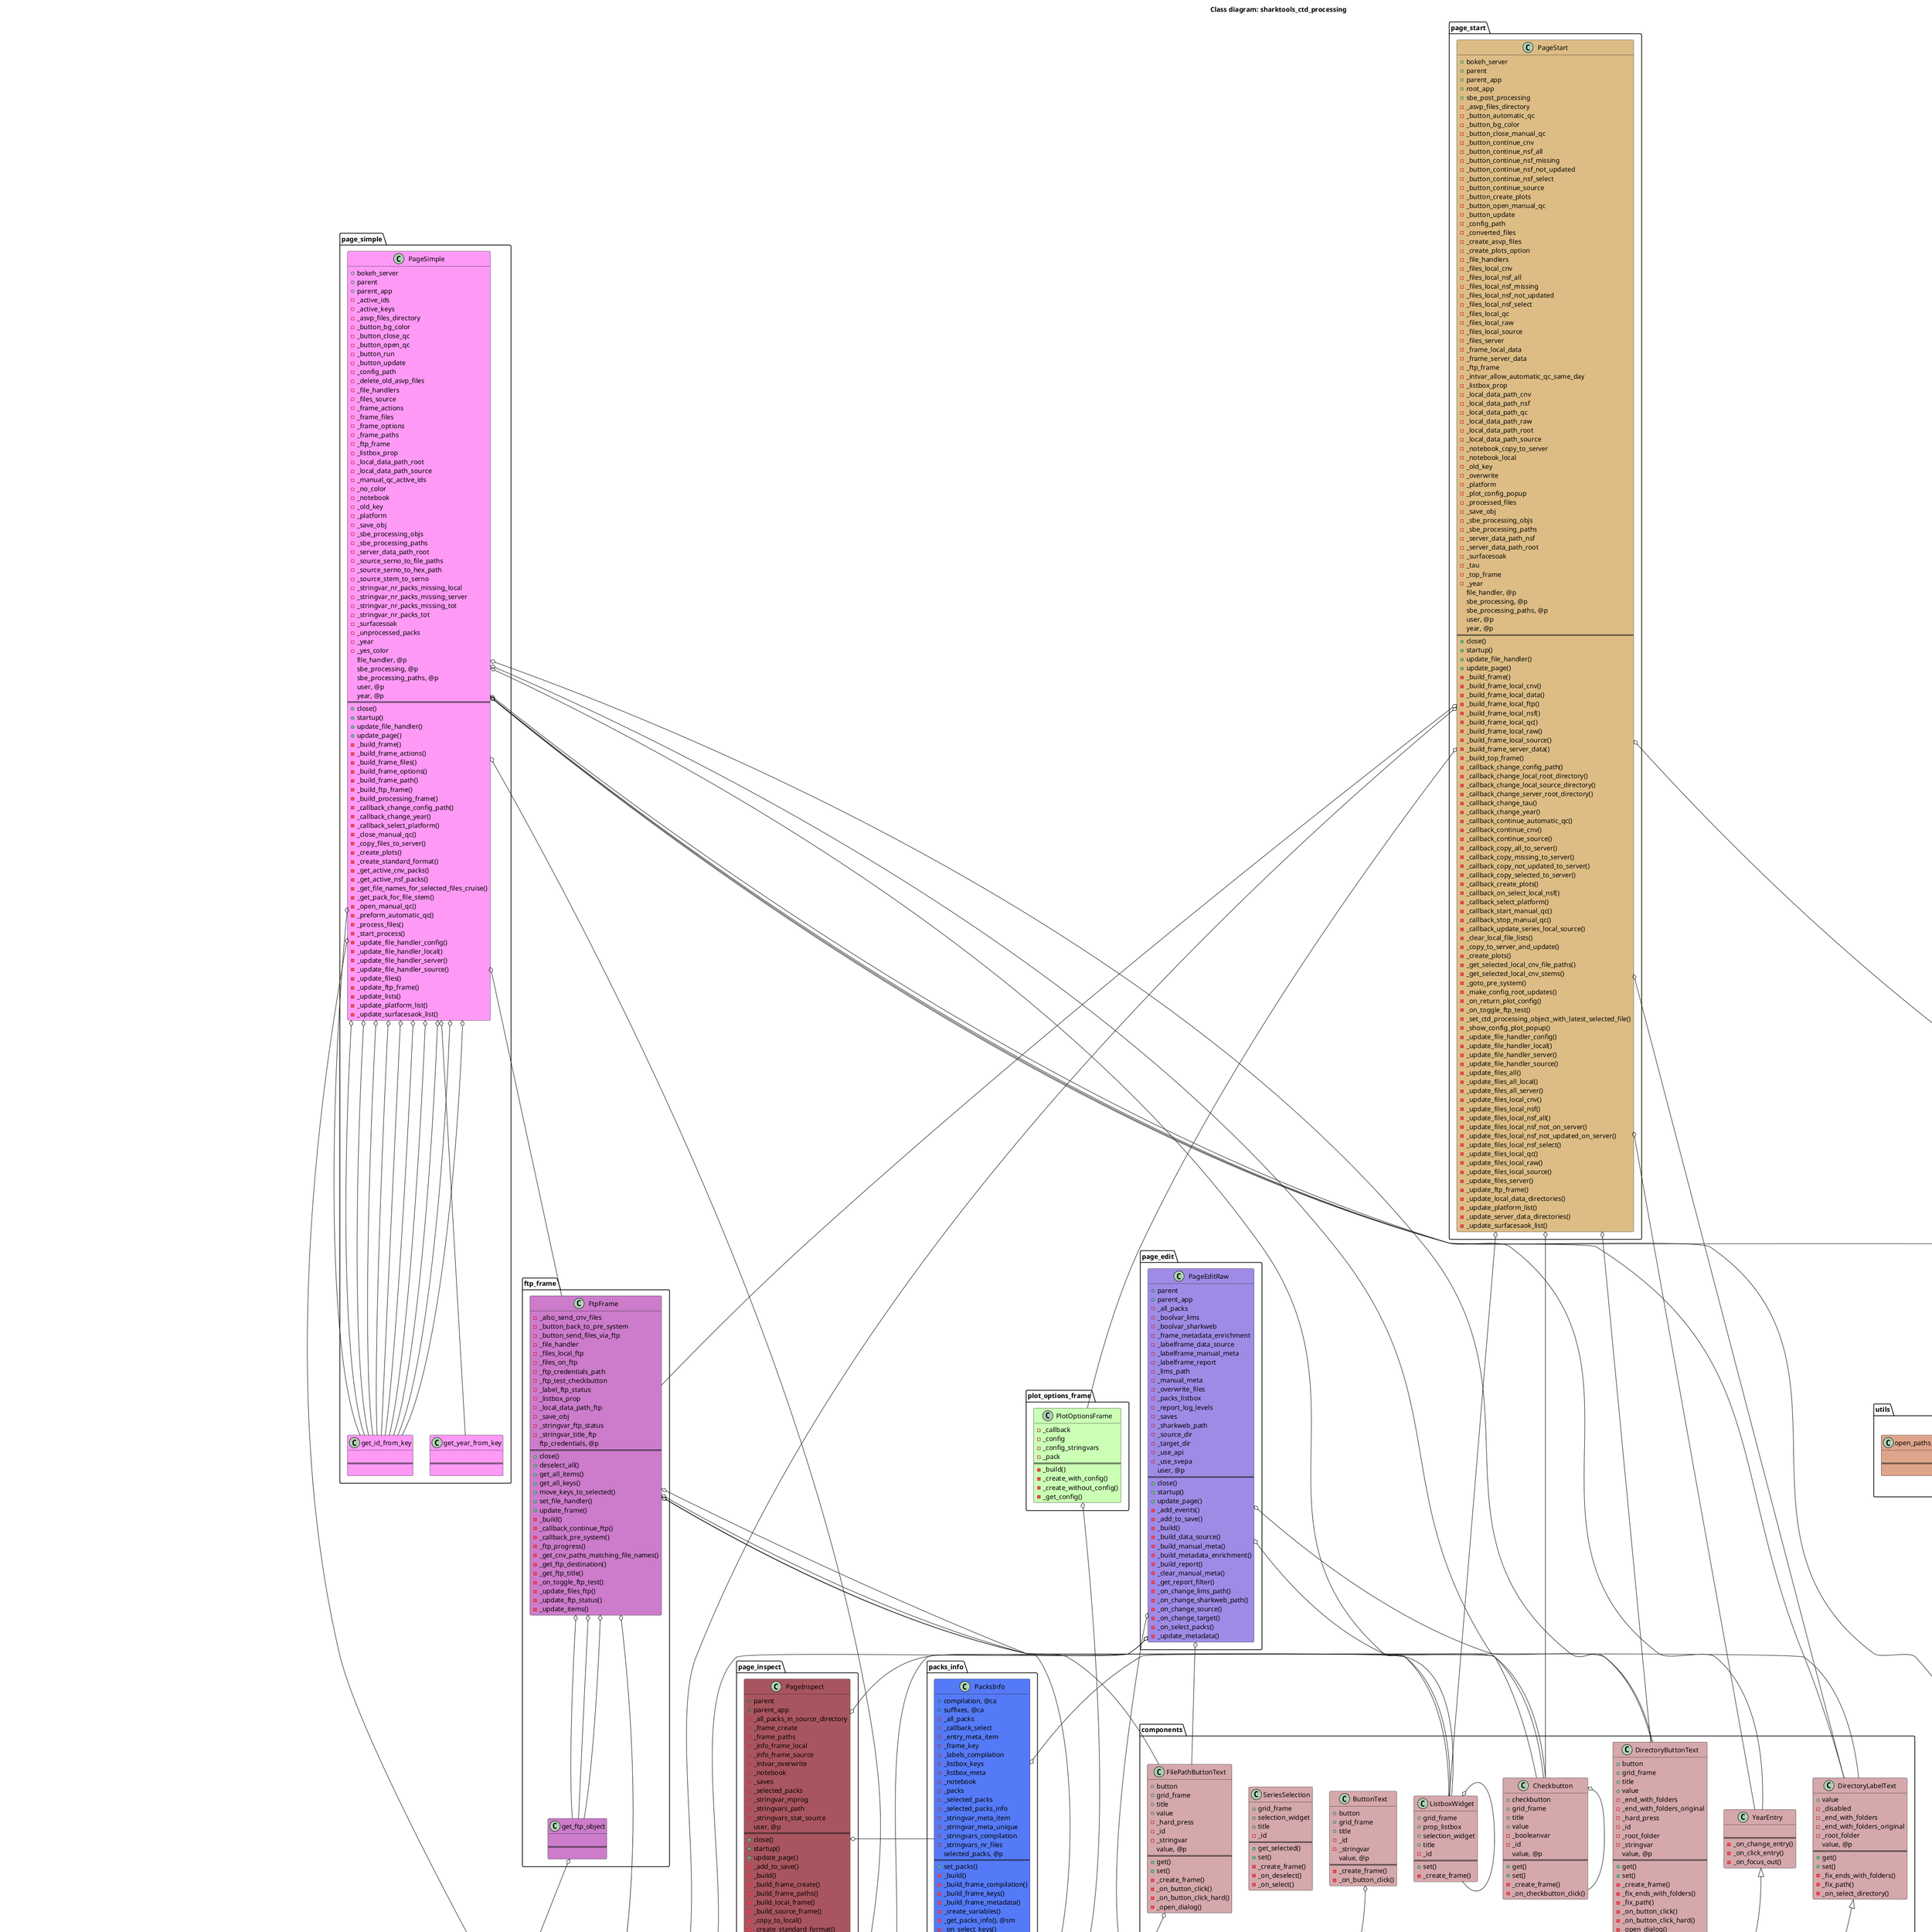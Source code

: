 @startuml

title Class diagram: sharktools_ctd_processing

class app.App #D9B9B5 {
	+active_page
	+admin_mode
	+all_ok
	+container
	+frames
	+info_popup
	+latest_loaded_sampling_type
	+log_directory
	+logger
	+main_app
	+page_history
	+pages_started
	+parent
	+paths
	+plugin_directory
	+previous_page
	+progress_running
	+progress_running_toplevel
	+root_directory
	+titles
	+user_manager
	+version
	user, @p
==
	+close()
	+goto_previous_page()
	+previous_page()
	+show_frame()
	+startup()
	+startup_pages()
	+update_all()
	+update_app()
	+update_page()
	-_create_titles()
	-_get_title()
	-_goto_pre_system_svea()
	-_set_frame()
	-_set_load_frame()
}

class components.ButtonText #D5A8AB {
	+button
	+grid_frame
	+title
	-_id
	-_stringvar
	value, @p
==
	-_create_frame()
	-_on_button_click()
}

class components.Checkbutton #D5A8AB {
	+checkbutton
	+grid_frame
	+title
	+value
	-_booleanvar
	-_id
	value, @p
==
	+get()
	+set()
	-_create_frame()
	-_on_checkbutton_click()
}

class components.DirectoryButtonText #D5A8AB {
	+button
	+grid_frame
	+title
	+value
	-_end_with_folders
	-_end_with_folders_original
	-_hard_press
	-_id
	-_root_folder
	-_stringvar
	value, @p
==
	+get()
	+set()
	-_create_frame()
	-_fix_ends_with_folders()
	-_fix_path()
	-_on_button_click()
	-_on_button_click_hard()
	-_open_dialog()
}

class components.DirectoryLabelText #D5A8AB {
	+value
	-_disabled
	-_end_with_folders
	-_end_with_folders_original
	-_root_folder
	value, @p
==
	+get()
	+set()
	-_fix_ends_with_folders()
	-_fix_path()
	-_on_select_directory()
}

class components.FilePathButtonText #D5A8AB {
	+button
	+grid_frame
	+title
	+value
	-_hard_press
	-_id
	-_stringvar
	value, @p
==
	+get()
	+set()
	-_create_frame()
	-_on_button_click()
	-_on_button_click_hard()
	-_open_dialog()
}

class components.LabelDropdownList #D5A8AB {
	+combobox
	+grid_frame
	+state
	+title
	+value
	+width
	-_id
	-_old_value
	-_stringvar
	value, @p
	values, @p
==
	+get()
	+set()
	-_create_frame()
	-_has_new_value()
	-_on_focus_in()
	-_on_focus_out()
	-_on_select()
}

class components.LabelEntry #D5A8AB {
	+data_type
	+entry
	+grid_frame
	+state
	+title
	+value
	+width
	-_id
	-_stringvar
	value, @p
==
	+get()
	+set()
	-_create_frame()
	-_on_change_entry()
	-_on_focus_out()
}

class components.LabelText #D5A8AB {
	+grid_frame
	+label
	+title
	-_id
	-_stringvar
	value, @p
==
	-_create_frame()
}

class components.ListboxWidget #D5A8AB {
	+grid_frame
	+prop_listbox
	+selection_widget
	+title
	-_id
==
	+set()
	-_create_frame()
}

class components.MonospaceLabel #D5A8AB {
	
==
	
}

class components.SeriesSelection #D5A8AB {
	+grid_frame
	+selection_widget
	+title
	-_id
==
	+get_selected()
	+set()
	-_create_frame()
	-_on_deselect()
	-_on_select()
}

class components.YearEntry #D5A8AB {
	
==
	-_on_change_entry()
	-_on_click_entry()
	-_on_focus_out()
}

class events.EventTypes #FD75AB {
	+event_types
==
	-__contains__()
}

class events.InvalidEventType #FD75AB {
	
==
	
}

class events._remove_existing #FD75AB {
	
==
	
}

class events.nr_subscribers #FD75AB {
	
==
	
}

class events.post_event #FD75AB {
	
==
	
}

class events.print_even_types #FD75AB {
	
==
	
}

class events.print_subscribers #FD75AB {
	
==
	
}

class events.subscribe #FD75AB {
	
==
	
}

class events.test_subscriber #FD75AB {
	
==
	
}

class ftp.Ftp #7FEDBE {
	+cred
	+files_to_send
	+status_callback
	+subdirs
	destination, @p
	server_files, @p
==
	+add_files_to_send()
	+change_directory()
	+send_files()
	-_send_files()
}

class ftp.FtpConnectionError #7FEDBE {
	
==
	
}

class ftp_frame.FtpFrame #CC7CCB {
	-_also_send_cnv_files
	-_button_back_to_pre_system
	-_button_send_files_via_ftp
	-_file_handler
	-_files_local_ftp
	-_files_on_ftp
	-_ftp_credentials_path
	-_ftp_test_checkbutton
	-_label_ftp_status
	-_listbox_prop
	-_local_data_path_ftp
	-_save_obj
	-_stringvar_ftp_status
	-_stringvar_title_ftp
	ftp_credentials, @p
==
	+close()
	+deselect_all()
	+get_all_items()
	+get_all_keys()
	+move_keys_to_selected()
	+set_file_handler()
	+update_frame()
	-_build()
	-_callback_continue_ftp()
	-_callback_pre_system()
	-_ftp_progress()
	-_get_cnv_paths_matching_file_names()
	-_get_ftp_destination()
	-_get_ftp_title()
	-_on_toggle_ftp_test()
	-_update_files_ftp()
	-_update_ftp_status()
	-_update_items()
}

class ftp_frame.get_ftp_object #CC7CCB {
	
==
	
}

class packs_info.PacksInfo #557AF7 {
	+compilation, @ca
	+suffixes, @ca
	-_all_packs
	-_callback_select
	-_entry_meta_item
	-_frame_key
	-_labels_compilation
	-_listbox_keys
	-_listbox_meta
	-_notebook
	-_packs
	-_selected_packs
	-_selected_packs_info
	-_stringvar_meta_item
	-_stringvar_meta_unique
	-_stringvars_compilation
	-_stringvars_nr_files
	selected_packs, @p
==
	+set_packs()
	-_build()
	-_build_frame_compilation()
	-_build_frame_keys()
	-_build_frame_metadata()
	-_create_variables()
	-_get_packs_info(), @sm
	-_on_select_keys()
	-_reset()
	-_reset_compilation()
	-_reset_metadata()
	-_update_compilation()
	-_update_listbox_keys()
	-_update_metadata()
	-_update_on_selected()
}

class page_edit.PageEditRaw #9F8BE6 {
	+parent
	+parent_app
	-_all_packs
	-_boolvar_lims
	-_boolvar_sharkweb
	-_frame_metadata_enrichment
	-_labelframe_data_source
	-_labelframe_manual_meta
	-_labelframe_report
	-_lims_path
	-_manual_meta
	-_overwrite_files
	-_packs_listbox
	-_report_log_levels
	-_saves
	-_sharkweb_path
	-_source_dir
	-_target_dir
	-_use_api
	-_use_svepa
	user, @p
==
	+close()
	+startup()
	+update_page()
	-_add_events()
	-_add_to_save()
	-_build()
	-_build_data_source()
	-_build_manual_meta()
	-_build_metadata_enrichment()
	-_build_report()
	-_clear_manual_meta()
	-_get_report_filter()
	-_on_change_lims_path()
	-_on_change_sharkweb_path()
	-_on_change_source()
	-_on_change_target()
	-_on_select_packs()
	-_update_metadata()
}

class page_inspect.PageInspect #A9555F {
	+parent
	+parent_app
	-_all_packs_in_source_directory
	-_frame_create
	-_frame_paths
	-_info_frame_local
	-_info_frame_source
	-_intvar_overwrite
	-_notebook
	-_saves
	-_selected_packs
	-_stringvar_mprog
	-_stringvars_path
	-_stringvars_stat_source
	user, @p
==
	+close()
	+startup()
	+update_page()
	-_add_to_save()
	-_build()
	-_build_frame_create()
	-_build_frame_paths()
	-_build_local_frame()
	-_build_source_frame()
	-_copy_to_local()
	-_create_standard_format()
	-_create_stringvars()
	-_on_select_local_dir()
	-_on_select_source_dir()
	-_select_ctd_config_dir()
	-_select_local_dir()
	-_select_sharkweb_path()
	-_select_source_dir()
}

class page_inspect.StringVar #A9555F {
	-_id
	-_stringvar
==
	+get()
	+set()
	-__call__()
}

class page_simple.PageSimple #FE9AF6 {
	+bokeh_server
	+parent
	+parent_app
	-_active_ids
	-_active_keys
	-_asvp_files_directory
	-_button_bg_color
	-_button_close_qc
	-_button_open_qc
	-_button_run
	-_button_update
	-_config_path
	-_delete_old_asvp_files
	-_file_handlers
	-_files_source
	-_frame_actions
	-_frame_files
	-_frame_options
	-_frame_paths
	-_ftp_frame
	-_listbox_prop
	-_local_data_path_root
	-_local_data_path_source
	-_manual_qc_active_ids
	-_no_color
	-_notebook
	-_old_key
	-_platform
	-_save_obj
	-_sbe_processing_objs
	-_sbe_processing_paths
	-_server_data_path_root
	-_source_serno_to_file_paths
	-_source_serno_to_hex_path
	-_source_stem_to_serno
	-_stringvar_nr_packs_missing_local
	-_stringvar_nr_packs_missing_server
	-_stringvar_nr_packs_missing_tot
	-_stringvar_nr_packs_tot
	-_surfacesoak
	-_unprocessed_packs
	-_year
	-_yes_color
	file_handler, @p
	sbe_processing, @p
	sbe_processing_paths, @p
	user, @p
	year, @p
==
	+close()
	+startup()
	+update_file_handler()
	+update_page()
	-_build_frame()
	-_build_frame_actions()
	-_build_frame_files()
	-_build_frame_options()
	-_build_frame_path()
	-_build_ftp_frame()
	-_build_processing_frame()
	-_callback_change_config_path()
	-_callback_change_year()
	-_callback_select_platform()
	-_close_manual_qc()
	-_copy_files_to_server()
	-_create_plots()
	-_create_standard_format()
	-_get_active_cnv_packs()
	-_get_active_nsf_packs()
	-_get_file_names_for_selected_files_cruise()
	-_get_pack_for_file_stem()
	-_open_manual_qc()
	-_preform_automatic_qc()
	-_process_files()
	-_start_process()
	-_update_file_handler_config()
	-_update_file_handler_local()
	-_update_file_handler_server()
	-_update_file_handler_source()
	-_update_files()
	-_update_ftp_frame()
	-_update_lists()
	-_update_platform_list()
	-_update_surfacesaok_list()
}

class page_simple.get_id_from_key #FE9AF6 {
	
==
	
}

class page_simple.get_year_from_key #FE9AF6 {
	
==
	
}

class page_start.PageStart #DDBD85 {
	+bokeh_server
	+parent
	+parent_app
	+root_app
	+sbe_post_processing
	-_asvp_files_directory
	-_button_automatic_qc
	-_button_bg_color
	-_button_close_manual_qc
	-_button_continue_cnv
	-_button_continue_nsf_all
	-_button_continue_nsf_missing
	-_button_continue_nsf_not_updated
	-_button_continue_nsf_select
	-_button_continue_source
	-_button_create_plots
	-_button_open_manual_qc
	-_button_update
	-_config_path
	-_converted_files
	-_create_asvp_files
	-_create_plots_option
	-_file_handlers
	-_files_local_cnv
	-_files_local_nsf_all
	-_files_local_nsf_missing
	-_files_local_nsf_not_updated
	-_files_local_nsf_select
	-_files_local_qc
	-_files_local_raw
	-_files_local_source
	-_files_server
	-_frame_local_data
	-_frame_server_data
	-_ftp_frame
	-_intvar_allow_automatic_qc_same_day
	-_listbox_prop
	-_local_data_path_cnv
	-_local_data_path_nsf
	-_local_data_path_qc
	-_local_data_path_raw
	-_local_data_path_root
	-_local_data_path_source
	-_notebook_copy_to_server
	-_notebook_local
	-_old_key
	-_overwrite
	-_platform
	-_plot_config_popup
	-_processed_files
	-_save_obj
	-_sbe_processing_objs
	-_sbe_processing_paths
	-_server_data_path_nsf
	-_server_data_path_root
	-_surfacesoak
	-_tau
	-_top_frame
	-_year
	file_handler, @p
	sbe_processing, @p
	sbe_processing_paths, @p
	user, @p
	year, @p
==
	+close()
	+startup()
	+update_file_handler()
	+update_page()
	-_build_frame()
	-_build_frame_local_cnv()
	-_build_frame_local_data()
	-_build_frame_local_ftp()
	-_build_frame_local_nsf()
	-_build_frame_local_qc()
	-_build_frame_local_raw()
	-_build_frame_local_source()
	-_build_frame_server_data()
	-_build_top_frame()
	-_callback_change_config_path()
	-_callback_change_local_root_directory()
	-_callback_change_local_source_directory()
	-_callback_change_server_root_directory()
	-_callback_change_tau()
	-_callback_change_year()
	-_callback_continue_automatic_qc()
	-_callback_continue_cnv()
	-_callback_continue_source()
	-_callback_copy_all_to_server()
	-_callback_copy_missing_to_server()
	-_callback_copy_not_updated_to_server()
	-_callback_copy_selected_to_server()
	-_callback_create_plots()
	-_callback_on_select_local_nsf()
	-_callback_select_platform()
	-_callback_start_manual_qc()
	-_callback_stop_manual_qc()
	-_callback_update_series_local_source()
	-_clear_local_file_lists()
	-_copy_to_server_and_update()
	-_create_plots()
	-_get_selected_local_cnv_file_paths()
	-_get_selected_local_cnv_stems()
	-_goto_pre_system()
	-_make_config_root_updates()
	-_on_return_plot_config()
	-_on_toggle_ftp_test()
	-_set_ctd_processing_object_with_latest_selected_file()
	-_show_config_plot_popup()
	-_update_file_handler_config()
	-_update_file_handler_local()
	-_update_file_handler_server()
	-_update_file_handler_source()
	-_update_files_all()
	-_update_files_all_local()
	-_update_files_all_server()
	-_update_files_local_cnv()
	-_update_files_local_nsf()
	-_update_files_local_nsf_all()
	-_update_files_local_nsf_not_on_server()
	-_update_files_local_nsf_not_updated_on_server()
	-_update_files_local_nsf_select()
	-_update_files_local_qc()
	-_update_files_local_raw()
	-_update_files_local_source()
	-_update_files_server()
	-_update_ftp_frame()
	-_update_local_data_directories()
	-_update_platform_list()
	-_update_server_data_directories()
	-_update_surfacesaok_list()
}

class page_user.PageUser #DE9D95 {
	+color_list
	+main_app
	+marker_list
	+parent
	+parent_app
	+settings
	+user
	+user_manager
==
	+startup()
	+update_page()
	-_set_frame()
}

class plot_options_frame.PlotOptionsFrame #CBFFB6 {
	-_callback
	-_config
	-_config_stringvars
	-_pack
==
	-_build()
	-_create_with_config()
	-_create_without_config()
	-_get_config()
}

class saves.Defaults #E5BFEC {
	+data
	+file_path
	-_default_user_path
	-_this_directory
==
	+get()
	-_load()
	-_load_default_user()
	-_save_default_user()
}

class saves.SaveComponents #E5BFEC {
	-_components_to_store
	-_defaults
	-_saves
	-_saves_id_key
==
	+add_components()
	+load()
	+save()
}

class saves.Saves #E5BFEC {
	+data
	+file_path
==
	+get()
	+set()
	-_get_key(), @sm
	-_load()
	-_save()
}

class saves.get_default_user_file_path #E5BFEC {
	
==
	
}

class saves.get_default_users #E5BFEC {
	
==
	
}

class saves.old_SaveSelection #E5BFEC {
	-_defaults
	-_defaults, @ca
	-_saves, @ca
	-_saves_id_key, @ca
	-_selections_to_store, @ca
==
	+load_selection()
	+save_selection()
}

class utils.ColorsList #DEA58A {
	
==
	+get_base_colors()
	+get_css4_colors()
	+get_tableau_colors()
	-_filter_color_list()
}

class utils.MarkerList #DEA58A {
	+description_to_marker
	+marker_to_description
==
	+get_description()
	+get_marker()
}

class utils.get_files_in_directory #DEA58A {
	
==
	
}

class utils.open_path_in_default_program #DEA58A {
	
==
	
}

class utils.open_paths_in_default_program #DEA58A {
	
==
	
}


app.App <|-- PluginApp

events.InvalidEventType <|-- Exception

ftp.FtpConnectionError <|-- Exception

utils.ColorsList <|-- list

utils.MarkerList <|-- list








components.DirectoryLabelText <|-- components.LabelText


components.YearEntry <|-- components.LabelEntry











saves.get_default_user_file_path o-- saves.get_default_users

saves.Defaults o-- saves.get_default_user_file_path

saves.old_SaveSelection o-- saves.Saves
saves.old_SaveSelection o-- saves.Defaults
saves.old_SaveSelection o-- saves.Defaults

saves.SaveComponents o-- saves.Saves
saves.SaveComponents o-- saves.Defaults

utils.get_files_in_directory o-- utils.get_files_in_directory
utils.get_files_in_directory o-- utils.get_files_in_directory

components.LabelDropdownList o-- components.MonospaceLabel
components.LabelDropdownList o-- page_inspect.StringVar

components.Checkbutton o-- components.Checkbutton

components.LabelEntry o-- components.MonospaceLabel
components.LabelEntry o-- page_inspect.StringVar

components.ListboxWidget o-- components.ListboxWidget

page_inspect.StringVar o-- page_inspect.StringVar

page_inspect.PageInspect o-- page_inspect.StringVar
page_inspect.PageInspect o-- page_inspect.StringVar
page_inspect.PageInspect o-- page_inspect.StringVar
page_inspect.PageInspect o-- page_inspect.StringVar
page_inspect.PageInspect o-- page_inspect.StringVar
page_inspect.PageInspect o-- saves.SaveComponents
page_inspect.PageInspect o-- components.Checkbutton
page_inspect.PageInspect o-- packs_info.PacksInfo

page_simple.PageSimple o-- page_simple.get_id_from_key
page_simple.PageSimple o-- page_simple.get_id_from_key
page_simple.PageSimple o-- page_simple.get_id_from_key
page_simple.PageSimple o-- page_simple.get_id_from_key
page_simple.PageSimple o-- page_simple.get_id_from_key
page_simple.PageSimple o-- page_simple.get_id_from_key
page_simple.PageSimple o-- page_simple.get_id_from_key
page_simple.PageSimple o-- page_simple.get_id_from_key
page_simple.PageSimple o-- page_simple.get_year_from_key
page_simple.PageSimple o-- page_simple.get_id_from_key
page_simple.PageSimple o-- page_simple.get_id_from_key
page_simple.PageSimple o-- page_simple.get_id_from_key
page_simple.PageSimple o-- saves.SaveComponents
page_simple.PageSimple o-- utils.get_files_in_directory
page_simple.PageSimple o-- components.DirectoryLabelText
page_simple.PageSimple o-- components.DirectoryButtonText
page_simple.PageSimple o-- components.Checkbutton
page_simple.PageSimple o-- components.YearEntry
page_simple.PageSimple o-- components.LabelDropdownList
page_simple.PageSimple o-- components.ListboxWidget
page_simple.PageSimple o-- page_inspect.StringVar
page_simple.PageSimple o-- ftp_frame.FtpFrame

ftp_frame.FtpFrame o-- ftp_frame.get_ftp_object
ftp_frame.FtpFrame o-- ftp_frame.get_ftp_object
ftp_frame.FtpFrame o-- ftp_frame.get_ftp_object
ftp_frame.FtpFrame o-- saves.SaveComponents
ftp_frame.FtpFrame o-- components.DirectoryLabelText
ftp_frame.FtpFrame o-- components.FilePathButtonText
ftp_frame.FtpFrame o-- components.ListboxWidget
ftp_frame.FtpFrame o-- page_inspect.StringVar

ftp_frame.get_ftp_object o-- ftp.Ftp

page_edit.PageEditRaw o-- saves.SaveComponents
page_edit.PageEditRaw o-- components.DirectoryButtonText
page_edit.PageEditRaw o-- components.Checkbutton
page_edit.PageEditRaw o-- components.FilePathButtonText
page_edit.PageEditRaw o-- components.LabelEntry
page_edit.PageEditRaw o-- page_inspect.StringVar

page_start.PageStart o-- saves.SaveComponents
page_start.PageStart o-- components.DirectoryLabelText
page_start.PageStart o-- components.Checkbutton
page_start.PageStart o-- components.LabelDropdownList
page_start.PageStart o-- components.YearEntry
page_start.PageStart o-- components.DirectoryButtonText
page_start.PageStart o-- components.ListboxWidget
page_start.PageStart o-- ftp_frame.FtpFrame
page_start.PageStart o-- plot_options_frame.PlotOptionsFrame

page_user.PageUser o-- utils.ColorsList
page_user.PageUser o-- utils.MarkerList

packs_info.PacksInfo o-- components.ListboxWidget
packs_info.PacksInfo o-- page_inspect.StringVar

components.LabelText o-- page_inspect.StringVar

components.ButtonText o-- page_inspect.StringVar

components.DirectoryButtonText o-- page_inspect.StringVar

components.FilePathButtonText o-- page_inspect.StringVar

plot_options_frame.PlotOptionsFrame o-- page_inspect.StringVar

@enduml
